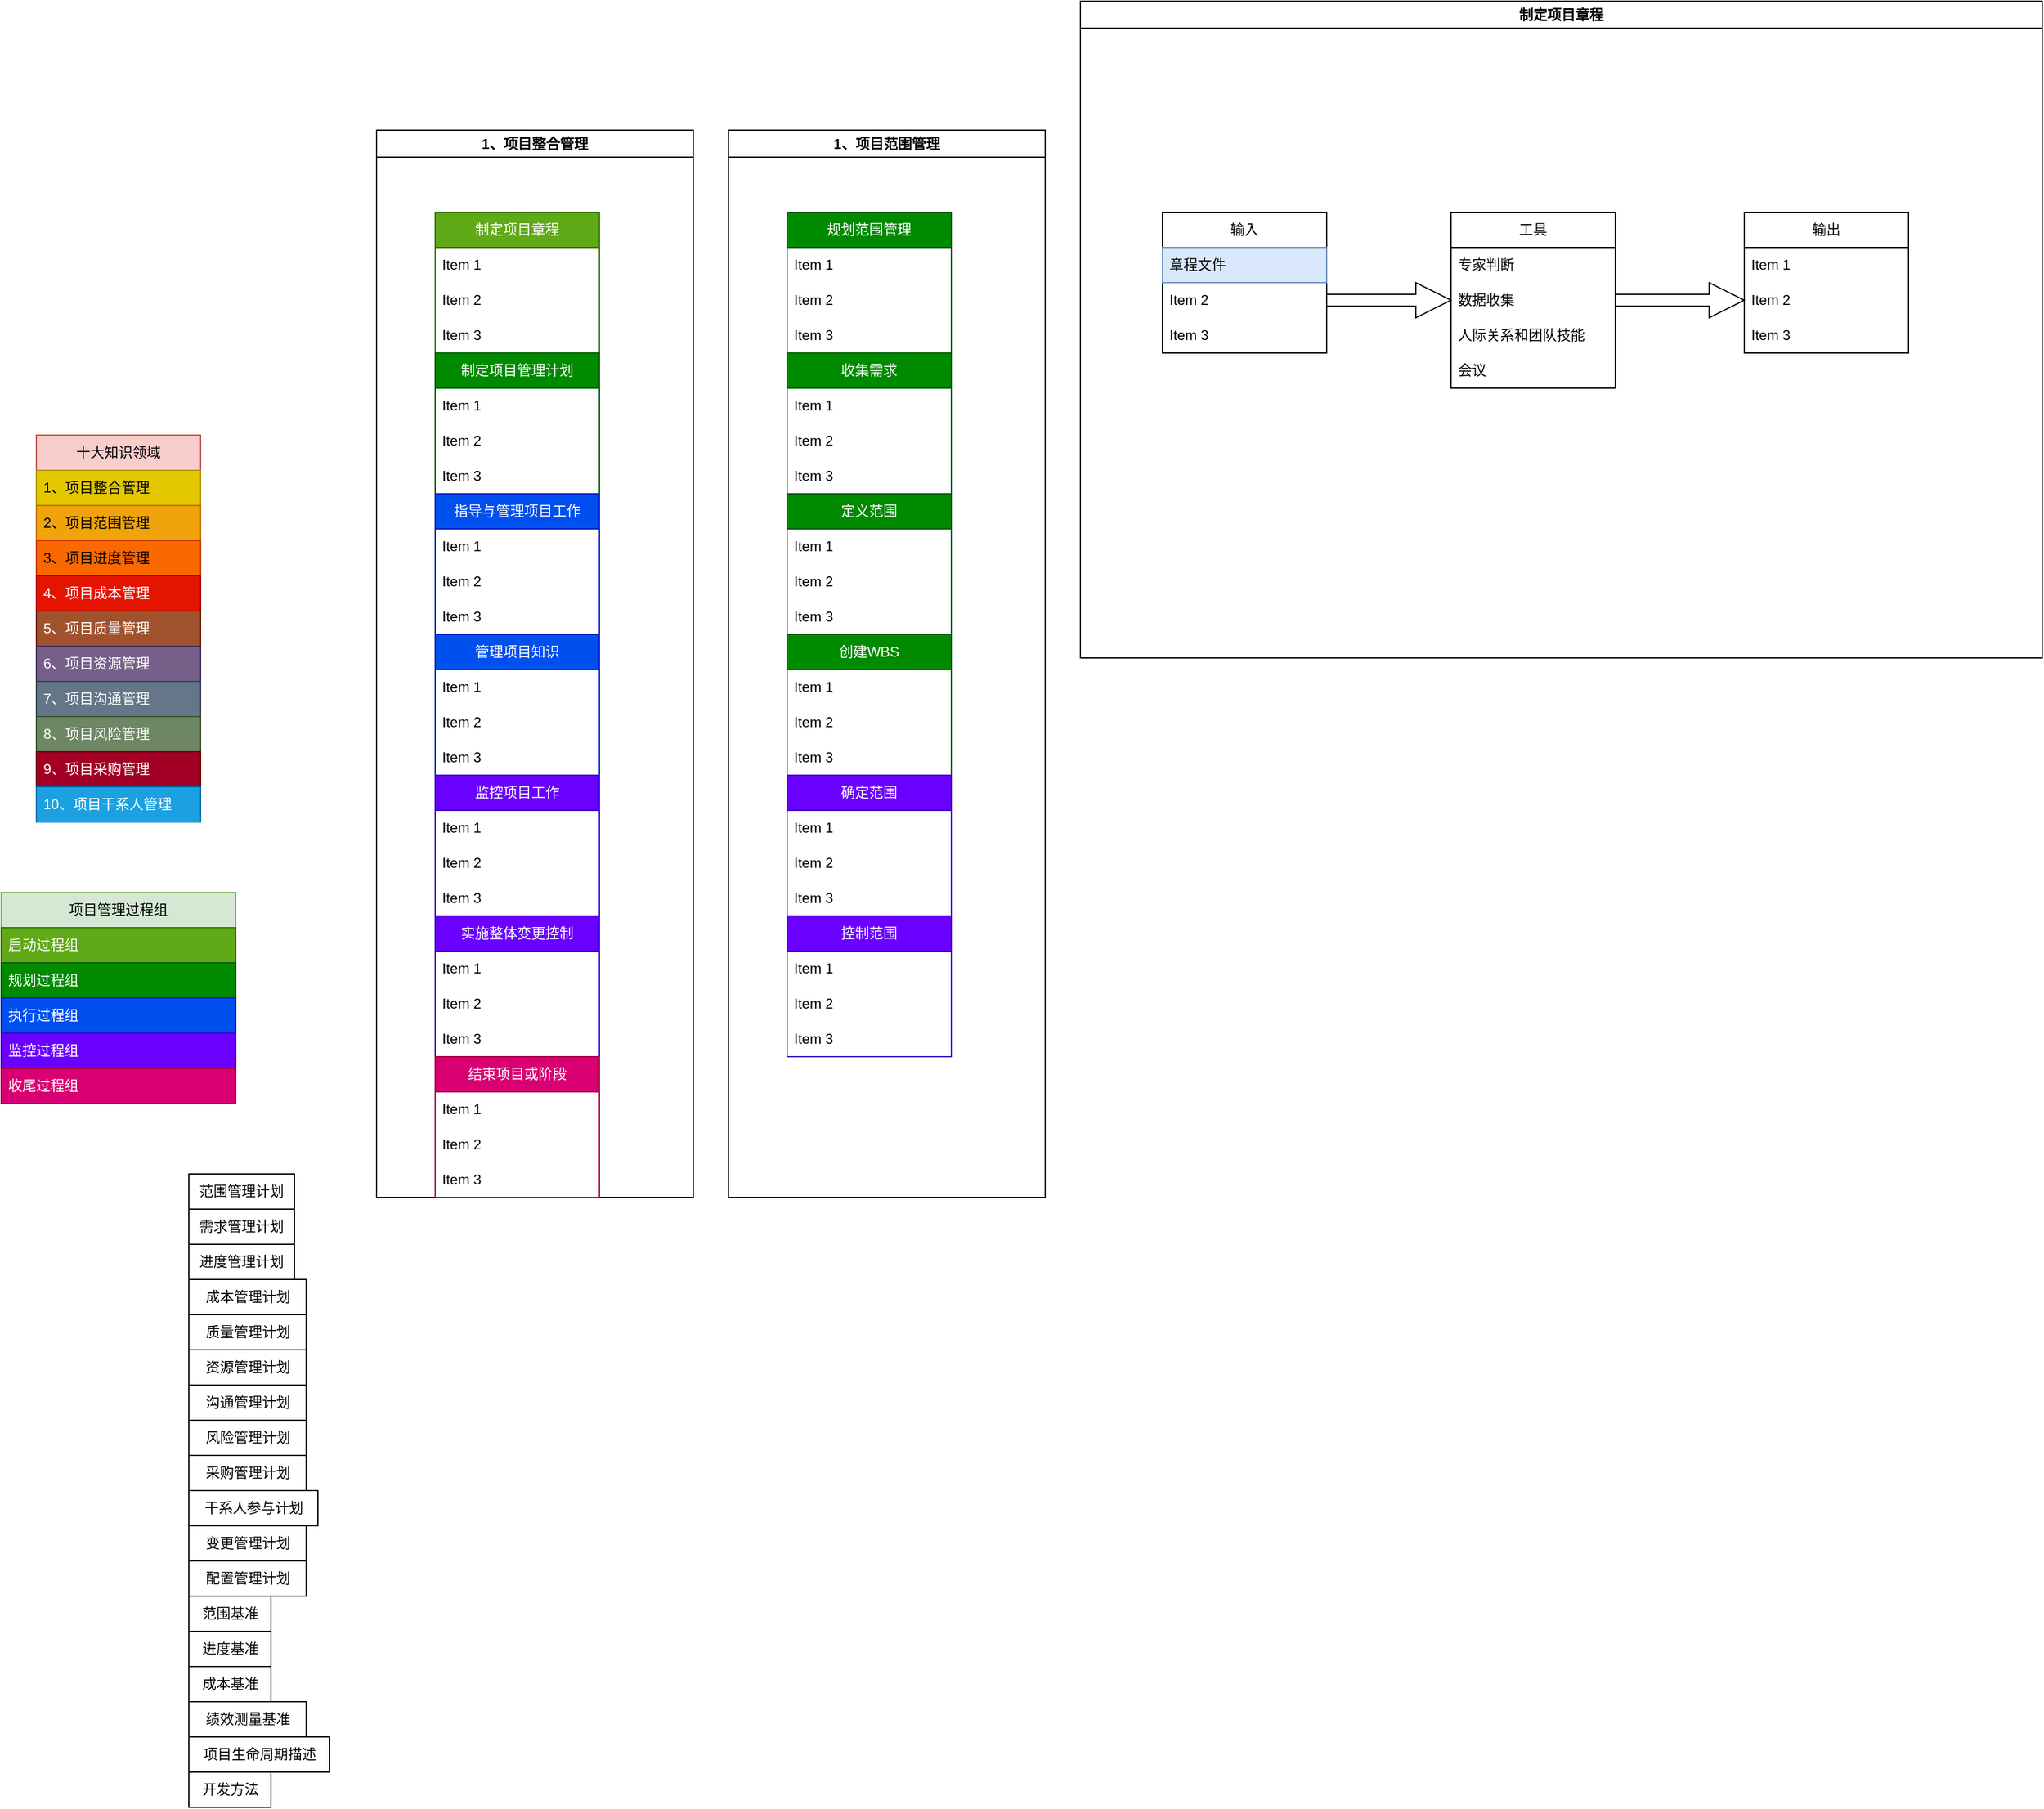 <mxfile version="21.6.6" type="github">
  <diagram name="第 1 页" id="t9mlwEgcXnynXTgt-zQa">
    <mxGraphModel dx="2261" dy="1925" grid="1" gridSize="10" guides="1" tooltips="1" connect="1" arrows="1" fold="1" page="1" pageScale="1" pageWidth="827" pageHeight="1169" math="0" shadow="0">
      <root>
        <mxCell id="0" />
        <mxCell id="1" parent="0" />
        <mxCell id="gJwUaaOIH9GKqoacNyTL-9" value="项目管理过程组" style="swimlane;fontStyle=0;childLayout=stackLayout;horizontal=1;startSize=30;horizontalStack=0;resizeParent=1;resizeParentMax=0;resizeLast=0;collapsible=1;marginBottom=0;whiteSpace=wrap;html=1;fillColor=#d5e8d4;strokeColor=#82b366;" parent="1" vertex="1">
          <mxGeometry x="-490" y="370" width="200" height="180" as="geometry" />
        </mxCell>
        <mxCell id="gJwUaaOIH9GKqoacNyTL-10" value="启动过程组" style="text;strokeColor=#2D7600;fillColor=#60a917;align=left;verticalAlign=middle;spacingLeft=4;spacingRight=4;overflow=hidden;points=[[0,0.5],[1,0.5]];portConstraint=eastwest;rotatable=0;whiteSpace=wrap;html=1;fontColor=#ffffff;" parent="gJwUaaOIH9GKqoacNyTL-9" vertex="1">
          <mxGeometry y="30" width="200" height="30" as="geometry" />
        </mxCell>
        <mxCell id="gJwUaaOIH9GKqoacNyTL-13" value="规划过程组" style="text;strokeColor=#005700;fillColor=#008a00;align=left;verticalAlign=middle;spacingLeft=4;spacingRight=4;overflow=hidden;points=[[0,0.5],[1,0.5]];portConstraint=eastwest;rotatable=0;whiteSpace=wrap;html=1;fontColor=#ffffff;" parent="gJwUaaOIH9GKqoacNyTL-9" vertex="1">
          <mxGeometry y="60" width="200" height="30" as="geometry" />
        </mxCell>
        <mxCell id="gJwUaaOIH9GKqoacNyTL-14" value="执行过程组" style="text;strokeColor=#001DBC;fillColor=#0050ef;align=left;verticalAlign=middle;spacingLeft=4;spacingRight=4;overflow=hidden;points=[[0,0.5],[1,0.5]];portConstraint=eastwest;rotatable=0;whiteSpace=wrap;html=1;fontColor=#ffffff;" parent="gJwUaaOIH9GKqoacNyTL-9" vertex="1">
          <mxGeometry y="90" width="200" height="30" as="geometry" />
        </mxCell>
        <mxCell id="gJwUaaOIH9GKqoacNyTL-17" value="监控过程组" style="text;strokeColor=#3700CC;fillColor=#6a00ff;align=left;verticalAlign=middle;spacingLeft=4;spacingRight=4;overflow=hidden;points=[[0,0.5],[1,0.5]];portConstraint=eastwest;rotatable=0;whiteSpace=wrap;html=1;fontColor=#ffffff;" parent="gJwUaaOIH9GKqoacNyTL-9" vertex="1">
          <mxGeometry y="120" width="200" height="30" as="geometry" />
        </mxCell>
        <mxCell id="gJwUaaOIH9GKqoacNyTL-11" value="收尾过程组" style="text;strokeColor=#A50040;fillColor=#d80073;align=left;verticalAlign=middle;spacingLeft=4;spacingRight=4;overflow=hidden;points=[[0,0.5],[1,0.5]];portConstraint=eastwest;rotatable=0;whiteSpace=wrap;html=1;fontColor=#ffffff;" parent="gJwUaaOIH9GKqoacNyTL-9" vertex="1">
          <mxGeometry y="150" width="200" height="30" as="geometry" />
        </mxCell>
        <mxCell id="gJwUaaOIH9GKqoacNyTL-55" value="十大知识领域" style="swimlane;fontStyle=0;childLayout=stackLayout;horizontal=1;startSize=30;horizontalStack=0;resizeParent=1;resizeParentMax=0;resizeLast=0;collapsible=1;marginBottom=0;whiteSpace=wrap;html=1;fillColor=#f8cecc;strokeColor=#b85450;" parent="1" vertex="1">
          <mxGeometry x="-460" y="-20" width="140" height="330" as="geometry" />
        </mxCell>
        <mxCell id="gJwUaaOIH9GKqoacNyTL-56" value="&lt;span style=&quot;background-color: initial;&quot;&gt;1、项目整合管理&lt;/span&gt;" style="text;strokeColor=#B09500;fillColor=#e3c800;align=left;verticalAlign=middle;spacingLeft=4;spacingRight=4;overflow=hidden;points=[[0,0.5],[1,0.5]];portConstraint=eastwest;rotatable=0;whiteSpace=wrap;html=1;fontColor=#000000;" parent="gJwUaaOIH9GKqoacNyTL-55" vertex="1">
          <mxGeometry y="30" width="140" height="30" as="geometry" />
        </mxCell>
        <mxCell id="gJwUaaOIH9GKqoacNyTL-59" value="&lt;span style=&quot;background-color: initial;&quot;&gt;2、项目范围管理&lt;/span&gt;" style="text;strokeColor=#BD7000;fillColor=#f0a30a;align=left;verticalAlign=middle;spacingLeft=4;spacingRight=4;overflow=hidden;points=[[0,0.5],[1,0.5]];portConstraint=eastwest;rotatable=0;whiteSpace=wrap;html=1;fontColor=#000000;" parent="gJwUaaOIH9GKqoacNyTL-55" vertex="1">
          <mxGeometry y="60" width="140" height="30" as="geometry" />
        </mxCell>
        <mxCell id="gJwUaaOIH9GKqoacNyTL-60" value="3、项目进度管理" style="text;strokeColor=#C73500;fillColor=#fa6800;align=left;verticalAlign=middle;spacingLeft=4;spacingRight=4;overflow=hidden;points=[[0,0.5],[1,0.5]];portConstraint=eastwest;rotatable=0;whiteSpace=wrap;html=1;fontColor=#000000;" parent="gJwUaaOIH9GKqoacNyTL-55" vertex="1">
          <mxGeometry y="90" width="140" height="30" as="geometry" />
        </mxCell>
        <mxCell id="gJwUaaOIH9GKqoacNyTL-57" value="4、项目成本管理" style="text;strokeColor=#B20000;fillColor=#e51400;align=left;verticalAlign=middle;spacingLeft=4;spacingRight=4;overflow=hidden;points=[[0,0.5],[1,0.5]];portConstraint=eastwest;rotatable=0;whiteSpace=wrap;html=1;fontColor=#ffffff;" parent="gJwUaaOIH9GKqoacNyTL-55" vertex="1">
          <mxGeometry y="120" width="140" height="30" as="geometry" />
        </mxCell>
        <mxCell id="gJwUaaOIH9GKqoacNyTL-58" value="5、项目质量管理" style="text;strokeColor=#6D1F00;fillColor=#a0522d;align=left;verticalAlign=middle;spacingLeft=4;spacingRight=4;overflow=hidden;points=[[0,0.5],[1,0.5]];portConstraint=eastwest;rotatable=0;whiteSpace=wrap;html=1;fontColor=#ffffff;" parent="gJwUaaOIH9GKqoacNyTL-55" vertex="1">
          <mxGeometry y="150" width="140" height="30" as="geometry" />
        </mxCell>
        <mxCell id="gJwUaaOIH9GKqoacNyTL-61" value="6、项目资源管理" style="text;strokeColor=#432D57;fillColor=#76608a;align=left;verticalAlign=middle;spacingLeft=4;spacingRight=4;overflow=hidden;points=[[0,0.5],[1,0.5]];portConstraint=eastwest;rotatable=0;whiteSpace=wrap;html=1;fontColor=#ffffff;" parent="gJwUaaOIH9GKqoacNyTL-55" vertex="1">
          <mxGeometry y="180" width="140" height="30" as="geometry" />
        </mxCell>
        <mxCell id="gJwUaaOIH9GKqoacNyTL-62" value="7、项目沟通管理" style="text;strokeColor=#314354;fillColor=#647687;align=left;verticalAlign=middle;spacingLeft=4;spacingRight=4;overflow=hidden;points=[[0,0.5],[1,0.5]];portConstraint=eastwest;rotatable=0;whiteSpace=wrap;html=1;fontColor=#ffffff;" parent="gJwUaaOIH9GKqoacNyTL-55" vertex="1">
          <mxGeometry y="210" width="140" height="30" as="geometry" />
        </mxCell>
        <mxCell id="gJwUaaOIH9GKqoacNyTL-63" value="8、项目风险管理" style="text;strokeColor=#3A5431;fillColor=#6d8764;align=left;verticalAlign=middle;spacingLeft=4;spacingRight=4;overflow=hidden;points=[[0,0.5],[1,0.5]];portConstraint=eastwest;rotatable=0;whiteSpace=wrap;html=1;fontColor=#ffffff;" parent="gJwUaaOIH9GKqoacNyTL-55" vertex="1">
          <mxGeometry y="240" width="140" height="30" as="geometry" />
        </mxCell>
        <mxCell id="gJwUaaOIH9GKqoacNyTL-64" value="9、项目采购管理" style="text;strokeColor=#6F0000;fillColor=#a20025;align=left;verticalAlign=middle;spacingLeft=4;spacingRight=4;overflow=hidden;points=[[0,0.5],[1,0.5]];portConstraint=eastwest;rotatable=0;whiteSpace=wrap;html=1;fontColor=#ffffff;" parent="gJwUaaOIH9GKqoacNyTL-55" vertex="1">
          <mxGeometry y="270" width="140" height="30" as="geometry" />
        </mxCell>
        <mxCell id="gJwUaaOIH9GKqoacNyTL-65" value="10、项目干系人管理" style="text;strokeColor=#006EAF;fillColor=#1ba1e2;align=left;verticalAlign=middle;spacingLeft=4;spacingRight=4;overflow=hidden;points=[[0,0.5],[1,0.5]];portConstraint=eastwest;rotatable=0;whiteSpace=wrap;html=1;fontColor=#ffffff;" parent="gJwUaaOIH9GKqoacNyTL-55" vertex="1">
          <mxGeometry y="300" width="140" height="30" as="geometry" />
        </mxCell>
        <mxCell id="gJwUaaOIH9GKqoacNyTL-102" value="范围管理计划" style="text;html=1;strokeColor=default;fillColor=none;align=center;verticalAlign=middle;whiteSpace=wrap;rounded=0;" parent="1" vertex="1">
          <mxGeometry x="-330" y="610" width="90" height="30" as="geometry" />
        </mxCell>
        <mxCell id="gJwUaaOIH9GKqoacNyTL-103" value="需求管理计划" style="text;html=1;strokeColor=default;fillColor=none;align=center;verticalAlign=middle;whiteSpace=wrap;rounded=0;" parent="1" vertex="1">
          <mxGeometry x="-330" y="640" width="90" height="30" as="geometry" />
        </mxCell>
        <mxCell id="gJwUaaOIH9GKqoacNyTL-104" value="进度管理计划" style="text;html=1;strokeColor=default;fillColor=none;align=center;verticalAlign=middle;whiteSpace=wrap;rounded=0;" parent="1" vertex="1">
          <mxGeometry x="-330" y="670" width="90" height="30" as="geometry" />
        </mxCell>
        <mxCell id="gJwUaaOIH9GKqoacNyTL-109" value="成本管理计划" style="text;html=1;align=center;verticalAlign=middle;resizable=0;points=[];autosize=1;strokeColor=default;fillColor=none;" parent="1" vertex="1">
          <mxGeometry x="-330" y="700" width="100" height="30" as="geometry" />
        </mxCell>
        <mxCell id="gJwUaaOIH9GKqoacNyTL-110" value="质量管理计划" style="text;html=1;align=center;verticalAlign=middle;resizable=0;points=[];autosize=1;strokeColor=default;fillColor=none;" parent="1" vertex="1">
          <mxGeometry x="-330" y="730" width="100" height="30" as="geometry" />
        </mxCell>
        <mxCell id="gJwUaaOIH9GKqoacNyTL-111" value="资源管理计划" style="text;html=1;align=center;verticalAlign=middle;resizable=0;points=[];autosize=1;strokeColor=default;fillColor=none;" parent="1" vertex="1">
          <mxGeometry x="-330" y="760" width="100" height="30" as="geometry" />
        </mxCell>
        <mxCell id="gJwUaaOIH9GKqoacNyTL-112" value="沟通管理计划" style="text;html=1;align=center;verticalAlign=middle;resizable=0;points=[];autosize=1;strokeColor=default;fillColor=none;" parent="1" vertex="1">
          <mxGeometry x="-330" y="790" width="100" height="30" as="geometry" />
        </mxCell>
        <mxCell id="gJwUaaOIH9GKqoacNyTL-113" value="风险管理计划" style="text;html=1;align=center;verticalAlign=middle;resizable=0;points=[];autosize=1;strokeColor=default;fillColor=none;" parent="1" vertex="1">
          <mxGeometry x="-330" y="820" width="100" height="30" as="geometry" />
        </mxCell>
        <mxCell id="gJwUaaOIH9GKqoacNyTL-114" value="采购管理计划" style="text;html=1;align=center;verticalAlign=middle;resizable=0;points=[];autosize=1;strokeColor=default;fillColor=none;" parent="1" vertex="1">
          <mxGeometry x="-330" y="850" width="100" height="30" as="geometry" />
        </mxCell>
        <mxCell id="gJwUaaOIH9GKqoacNyTL-115" value="干系人参与计划" style="text;html=1;align=center;verticalAlign=middle;resizable=0;points=[];autosize=1;strokeColor=default;fillColor=none;" parent="1" vertex="1">
          <mxGeometry x="-330" y="880" width="110" height="30" as="geometry" />
        </mxCell>
        <mxCell id="gJwUaaOIH9GKqoacNyTL-116" value="变更管理计划" style="text;html=1;align=center;verticalAlign=middle;resizable=0;points=[];autosize=1;strokeColor=default;fillColor=none;" parent="1" vertex="1">
          <mxGeometry x="-330" y="910" width="100" height="30" as="geometry" />
        </mxCell>
        <mxCell id="gJwUaaOIH9GKqoacNyTL-117" value="配置管理计划" style="text;html=1;align=center;verticalAlign=middle;resizable=0;points=[];autosize=1;strokeColor=default;fillColor=none;" parent="1" vertex="1">
          <mxGeometry x="-330" y="940" width="100" height="30" as="geometry" />
        </mxCell>
        <mxCell id="gJwUaaOIH9GKqoacNyTL-118" value="范围基准" style="text;html=1;align=center;verticalAlign=middle;resizable=0;points=[];autosize=1;strokeColor=default;fillColor=none;" parent="1" vertex="1">
          <mxGeometry x="-330" y="970" width="70" height="30" as="geometry" />
        </mxCell>
        <mxCell id="gJwUaaOIH9GKqoacNyTL-119" value="进度基准" style="text;html=1;align=center;verticalAlign=middle;resizable=0;points=[];autosize=1;strokeColor=default;fillColor=none;" parent="1" vertex="1">
          <mxGeometry x="-330" y="1000" width="70" height="30" as="geometry" />
        </mxCell>
        <mxCell id="gJwUaaOIH9GKqoacNyTL-120" value="成本基准" style="text;html=1;align=center;verticalAlign=middle;resizable=0;points=[];autosize=1;strokeColor=default;fillColor=none;" parent="1" vertex="1">
          <mxGeometry x="-330" y="1030" width="70" height="30" as="geometry" />
        </mxCell>
        <mxCell id="gJwUaaOIH9GKqoacNyTL-121" value="绩效测量基准" style="text;html=1;align=center;verticalAlign=middle;resizable=0;points=[];autosize=1;strokeColor=default;fillColor=none;" parent="1" vertex="1">
          <mxGeometry x="-330" y="1060" width="100" height="30" as="geometry" />
        </mxCell>
        <mxCell id="gJwUaaOIH9GKqoacNyTL-122" value="项目生命周期描述" style="text;html=1;align=center;verticalAlign=middle;resizable=0;points=[];autosize=1;strokeColor=default;fillColor=none;" parent="1" vertex="1">
          <mxGeometry x="-330" y="1090" width="120" height="30" as="geometry" />
        </mxCell>
        <mxCell id="gJwUaaOIH9GKqoacNyTL-123" value="开发方法" style="text;html=1;align=center;verticalAlign=middle;resizable=0;points=[];autosize=1;strokeColor=default;fillColor=none;" parent="1" vertex="1">
          <mxGeometry x="-330" y="1120" width="70" height="30" as="geometry" />
        </mxCell>
        <mxCell id="gJwUaaOIH9GKqoacNyTL-138" value="1、项目整合管理" style="swimlane;whiteSpace=wrap;html=1;" parent="1" vertex="1">
          <mxGeometry x="-170" y="-280" width="270" height="910" as="geometry">
            <mxRectangle x="-170" y="-280" width="130" height="30" as="alternateBounds" />
          </mxGeometry>
        </mxCell>
        <mxCell id="gJwUaaOIH9GKqoacNyTL-70" value="制定项目章程" style="swimlane;fontStyle=0;childLayout=stackLayout;horizontal=1;startSize=30;horizontalStack=0;resizeParent=1;resizeParentMax=0;resizeLast=0;collapsible=1;marginBottom=0;whiteSpace=wrap;html=1;fillColor=#60a917;strokeColor=#2D7600;fontColor=#ffffff;swimlaneFillColor=none;" parent="gJwUaaOIH9GKqoacNyTL-138" vertex="1">
          <mxGeometry x="50" y="70" width="140" height="120" as="geometry">
            <mxRectangle x="-60" y="-40" width="110" height="30" as="alternateBounds" />
          </mxGeometry>
        </mxCell>
        <mxCell id="gJwUaaOIH9GKqoacNyTL-71" value="Item 1" style="text;strokeColor=none;fillColor=none;align=left;verticalAlign=middle;spacingLeft=4;spacingRight=4;overflow=hidden;points=[[0,0.5],[1,0.5]];portConstraint=eastwest;rotatable=0;whiteSpace=wrap;html=1;" parent="gJwUaaOIH9GKqoacNyTL-70" vertex="1">
          <mxGeometry y="30" width="140" height="30" as="geometry" />
        </mxCell>
        <mxCell id="gJwUaaOIH9GKqoacNyTL-72" value="Item 2" style="text;strokeColor=none;fillColor=none;align=left;verticalAlign=middle;spacingLeft=4;spacingRight=4;overflow=hidden;points=[[0,0.5],[1,0.5]];portConstraint=eastwest;rotatable=0;whiteSpace=wrap;html=1;" parent="gJwUaaOIH9GKqoacNyTL-70" vertex="1">
          <mxGeometry y="60" width="140" height="30" as="geometry" />
        </mxCell>
        <mxCell id="gJwUaaOIH9GKqoacNyTL-73" value="Item 3" style="text;strokeColor=none;fillColor=none;align=left;verticalAlign=middle;spacingLeft=4;spacingRight=4;overflow=hidden;points=[[0,0.5],[1,0.5]];portConstraint=eastwest;rotatable=0;whiteSpace=wrap;html=1;" parent="gJwUaaOIH9GKqoacNyTL-70" vertex="1">
          <mxGeometry y="90" width="140" height="30" as="geometry" />
        </mxCell>
        <mxCell id="gJwUaaOIH9GKqoacNyTL-74" value="制定项目管理计划" style="swimlane;fontStyle=0;childLayout=stackLayout;horizontal=1;startSize=30;horizontalStack=0;resizeParent=1;resizeParentMax=0;resizeLast=0;collapsible=1;marginBottom=0;whiteSpace=wrap;html=1;fillColor=#008a00;strokeColor=#005700;fontColor=#ffffff;swimlaneFillColor=none;" parent="gJwUaaOIH9GKqoacNyTL-138" vertex="1">
          <mxGeometry x="50" y="190" width="140" height="120" as="geometry">
            <mxRectangle x="-60" y="80" width="140" height="30" as="alternateBounds" />
          </mxGeometry>
        </mxCell>
        <mxCell id="gJwUaaOIH9GKqoacNyTL-75" value="Item 1" style="text;strokeColor=none;fillColor=none;align=left;verticalAlign=middle;spacingLeft=4;spacingRight=4;overflow=hidden;points=[[0,0.5],[1,0.5]];portConstraint=eastwest;rotatable=0;whiteSpace=wrap;html=1;" parent="gJwUaaOIH9GKqoacNyTL-74" vertex="1">
          <mxGeometry y="30" width="140" height="30" as="geometry" />
        </mxCell>
        <mxCell id="gJwUaaOIH9GKqoacNyTL-76" value="Item 2" style="text;strokeColor=none;fillColor=none;align=left;verticalAlign=middle;spacingLeft=4;spacingRight=4;overflow=hidden;points=[[0,0.5],[1,0.5]];portConstraint=eastwest;rotatable=0;whiteSpace=wrap;html=1;" parent="gJwUaaOIH9GKqoacNyTL-74" vertex="1">
          <mxGeometry y="60" width="140" height="30" as="geometry" />
        </mxCell>
        <mxCell id="gJwUaaOIH9GKqoacNyTL-77" value="Item 3" style="text;strokeColor=none;fillColor=none;align=left;verticalAlign=middle;spacingLeft=4;spacingRight=4;overflow=hidden;points=[[0,0.5],[1,0.5]];portConstraint=eastwest;rotatable=0;whiteSpace=wrap;html=1;" parent="gJwUaaOIH9GKqoacNyTL-74" vertex="1">
          <mxGeometry y="90" width="140" height="30" as="geometry" />
        </mxCell>
        <mxCell id="gJwUaaOIH9GKqoacNyTL-78" value="指导与管理项目工作" style="swimlane;fontStyle=0;childLayout=stackLayout;horizontal=1;startSize=30;horizontalStack=0;resizeParent=1;resizeParentMax=0;resizeLast=0;collapsible=1;marginBottom=0;whiteSpace=wrap;html=1;fillColor=#0050ef;strokeColor=#001DBC;fontColor=#ffffff;swimlaneFillColor=none;" parent="gJwUaaOIH9GKqoacNyTL-138" vertex="1">
          <mxGeometry x="50" y="310" width="140" height="120" as="geometry">
            <mxRectangle x="-60" y="20" width="150" height="30" as="alternateBounds" />
          </mxGeometry>
        </mxCell>
        <mxCell id="gJwUaaOIH9GKqoacNyTL-79" value="Item 1" style="text;strokeColor=none;fillColor=none;align=left;verticalAlign=middle;spacingLeft=4;spacingRight=4;overflow=hidden;points=[[0,0.5],[1,0.5]];portConstraint=eastwest;rotatable=0;whiteSpace=wrap;html=1;" parent="gJwUaaOIH9GKqoacNyTL-78" vertex="1">
          <mxGeometry y="30" width="140" height="30" as="geometry" />
        </mxCell>
        <mxCell id="gJwUaaOIH9GKqoacNyTL-80" value="Item 2" style="text;strokeColor=none;fillColor=none;align=left;verticalAlign=middle;spacingLeft=4;spacingRight=4;overflow=hidden;points=[[0,0.5],[1,0.5]];portConstraint=eastwest;rotatable=0;whiteSpace=wrap;html=1;" parent="gJwUaaOIH9GKqoacNyTL-78" vertex="1">
          <mxGeometry y="60" width="140" height="30" as="geometry" />
        </mxCell>
        <mxCell id="gJwUaaOIH9GKqoacNyTL-81" value="Item 3" style="text;strokeColor=none;fillColor=none;align=left;verticalAlign=middle;spacingLeft=4;spacingRight=4;overflow=hidden;points=[[0,0.5],[1,0.5]];portConstraint=eastwest;rotatable=0;whiteSpace=wrap;html=1;" parent="gJwUaaOIH9GKqoacNyTL-78" vertex="1">
          <mxGeometry y="90" width="140" height="30" as="geometry" />
        </mxCell>
        <mxCell id="gJwUaaOIH9GKqoacNyTL-86" value="管理项目知识" style="swimlane;fontStyle=0;childLayout=stackLayout;horizontal=1;startSize=30;horizontalStack=0;resizeParent=1;resizeParentMax=0;resizeLast=0;collapsible=1;marginBottom=0;whiteSpace=wrap;html=1;fillColor=#0050ef;strokeColor=#001DBC;fontColor=#ffffff;" parent="gJwUaaOIH9GKqoacNyTL-138" vertex="1">
          <mxGeometry x="50" y="430" width="140" height="120" as="geometry">
            <mxRectangle x="-60" y="320" width="110" height="30" as="alternateBounds" />
          </mxGeometry>
        </mxCell>
        <mxCell id="gJwUaaOIH9GKqoacNyTL-87" value="Item 1" style="text;strokeColor=none;fillColor=none;align=left;verticalAlign=middle;spacingLeft=4;spacingRight=4;overflow=hidden;points=[[0,0.5],[1,0.5]];portConstraint=eastwest;rotatable=0;whiteSpace=wrap;html=1;" parent="gJwUaaOIH9GKqoacNyTL-86" vertex="1">
          <mxGeometry y="30" width="140" height="30" as="geometry" />
        </mxCell>
        <mxCell id="gJwUaaOIH9GKqoacNyTL-88" value="Item 2" style="text;strokeColor=none;fillColor=none;align=left;verticalAlign=middle;spacingLeft=4;spacingRight=4;overflow=hidden;points=[[0,0.5],[1,0.5]];portConstraint=eastwest;rotatable=0;whiteSpace=wrap;html=1;" parent="gJwUaaOIH9GKqoacNyTL-86" vertex="1">
          <mxGeometry y="60" width="140" height="30" as="geometry" />
        </mxCell>
        <mxCell id="gJwUaaOIH9GKqoacNyTL-89" value="Item 3" style="text;strokeColor=none;fillColor=none;align=left;verticalAlign=middle;spacingLeft=4;spacingRight=4;overflow=hidden;points=[[0,0.5],[1,0.5]];portConstraint=eastwest;rotatable=0;whiteSpace=wrap;html=1;" parent="gJwUaaOIH9GKqoacNyTL-86" vertex="1">
          <mxGeometry y="90" width="140" height="30" as="geometry" />
        </mxCell>
        <mxCell id="gJwUaaOIH9GKqoacNyTL-90" value="监控项目工作" style="swimlane;fontStyle=0;childLayout=stackLayout;horizontal=1;startSize=30;horizontalStack=0;resizeParent=1;resizeParentMax=0;resizeLast=0;collapsible=1;marginBottom=0;whiteSpace=wrap;html=1;fillColor=#6a00ff;strokeColor=#3700CC;fontColor=#ffffff;" parent="gJwUaaOIH9GKqoacNyTL-138" vertex="1">
          <mxGeometry x="50" y="550" width="140" height="120" as="geometry">
            <mxRectangle x="-60" y="440" width="110" height="30" as="alternateBounds" />
          </mxGeometry>
        </mxCell>
        <mxCell id="gJwUaaOIH9GKqoacNyTL-91" value="Item 1" style="text;strokeColor=none;fillColor=none;align=left;verticalAlign=middle;spacingLeft=4;spacingRight=4;overflow=hidden;points=[[0,0.5],[1,0.5]];portConstraint=eastwest;rotatable=0;whiteSpace=wrap;html=1;" parent="gJwUaaOIH9GKqoacNyTL-90" vertex="1">
          <mxGeometry y="30" width="140" height="30" as="geometry" />
        </mxCell>
        <mxCell id="gJwUaaOIH9GKqoacNyTL-92" value="Item 2" style="text;strokeColor=none;fillColor=none;align=left;verticalAlign=middle;spacingLeft=4;spacingRight=4;overflow=hidden;points=[[0,0.5],[1,0.5]];portConstraint=eastwest;rotatable=0;whiteSpace=wrap;html=1;" parent="gJwUaaOIH9GKqoacNyTL-90" vertex="1">
          <mxGeometry y="60" width="140" height="30" as="geometry" />
        </mxCell>
        <mxCell id="gJwUaaOIH9GKqoacNyTL-93" value="Item 3" style="text;strokeColor=none;fillColor=none;align=left;verticalAlign=middle;spacingLeft=4;spacingRight=4;overflow=hidden;points=[[0,0.5],[1,0.5]];portConstraint=eastwest;rotatable=0;whiteSpace=wrap;html=1;" parent="gJwUaaOIH9GKqoacNyTL-90" vertex="1">
          <mxGeometry y="90" width="140" height="30" as="geometry" />
        </mxCell>
        <mxCell id="gJwUaaOIH9GKqoacNyTL-94" value="实施整体变更控制" style="swimlane;fontStyle=0;childLayout=stackLayout;horizontal=1;startSize=30;horizontalStack=0;resizeParent=1;resizeParentMax=0;resizeLast=0;collapsible=1;marginBottom=0;whiteSpace=wrap;html=1;fillColor=#6a00ff;strokeColor=#3700CC;fontColor=#ffffff;" parent="gJwUaaOIH9GKqoacNyTL-138" vertex="1">
          <mxGeometry x="50" y="670" width="140" height="120" as="geometry">
            <mxRectangle x="-60" y="560" width="140" height="30" as="alternateBounds" />
          </mxGeometry>
        </mxCell>
        <mxCell id="gJwUaaOIH9GKqoacNyTL-95" value="Item 1" style="text;strokeColor=none;fillColor=none;align=left;verticalAlign=middle;spacingLeft=4;spacingRight=4;overflow=hidden;points=[[0,0.5],[1,0.5]];portConstraint=eastwest;rotatable=0;whiteSpace=wrap;html=1;" parent="gJwUaaOIH9GKqoacNyTL-94" vertex="1">
          <mxGeometry y="30" width="140" height="30" as="geometry" />
        </mxCell>
        <mxCell id="gJwUaaOIH9GKqoacNyTL-96" value="Item 2" style="text;strokeColor=none;fillColor=none;align=left;verticalAlign=middle;spacingLeft=4;spacingRight=4;overflow=hidden;points=[[0,0.5],[1,0.5]];portConstraint=eastwest;rotatable=0;whiteSpace=wrap;html=1;" parent="gJwUaaOIH9GKqoacNyTL-94" vertex="1">
          <mxGeometry y="60" width="140" height="30" as="geometry" />
        </mxCell>
        <mxCell id="gJwUaaOIH9GKqoacNyTL-97" value="Item 3" style="text;strokeColor=none;fillColor=none;align=left;verticalAlign=middle;spacingLeft=4;spacingRight=4;overflow=hidden;points=[[0,0.5],[1,0.5]];portConstraint=eastwest;rotatable=0;whiteSpace=wrap;html=1;" parent="gJwUaaOIH9GKqoacNyTL-94" vertex="1">
          <mxGeometry y="90" width="140" height="30" as="geometry" />
        </mxCell>
        <mxCell id="gJwUaaOIH9GKqoacNyTL-98" value="结束项目或阶段" style="swimlane;fontStyle=0;childLayout=stackLayout;horizontal=1;startSize=30;horizontalStack=0;resizeParent=1;resizeParentMax=0;resizeLast=0;collapsible=1;marginBottom=0;whiteSpace=wrap;html=1;fillColor=#d80073;strokeColor=#A50040;fontColor=#ffffff;" parent="gJwUaaOIH9GKqoacNyTL-138" vertex="1">
          <mxGeometry x="50" y="790" width="140" height="120" as="geometry">
            <mxRectangle x="-60" y="680" width="120" height="30" as="alternateBounds" />
          </mxGeometry>
        </mxCell>
        <mxCell id="gJwUaaOIH9GKqoacNyTL-99" value="Item 1" style="text;strokeColor=none;fillColor=none;align=left;verticalAlign=middle;spacingLeft=4;spacingRight=4;overflow=hidden;points=[[0,0.5],[1,0.5]];portConstraint=eastwest;rotatable=0;whiteSpace=wrap;html=1;" parent="gJwUaaOIH9GKqoacNyTL-98" vertex="1">
          <mxGeometry y="30" width="140" height="30" as="geometry" />
        </mxCell>
        <mxCell id="gJwUaaOIH9GKqoacNyTL-100" value="Item 2" style="text;strokeColor=none;fillColor=none;align=left;verticalAlign=middle;spacingLeft=4;spacingRight=4;overflow=hidden;points=[[0,0.5],[1,0.5]];portConstraint=eastwest;rotatable=0;whiteSpace=wrap;html=1;" parent="gJwUaaOIH9GKqoacNyTL-98" vertex="1">
          <mxGeometry y="60" width="140" height="30" as="geometry" />
        </mxCell>
        <mxCell id="gJwUaaOIH9GKqoacNyTL-101" value="Item 3" style="text;strokeColor=none;fillColor=none;align=left;verticalAlign=middle;spacingLeft=4;spacingRight=4;overflow=hidden;points=[[0,0.5],[1,0.5]];portConstraint=eastwest;rotatable=0;whiteSpace=wrap;html=1;" parent="gJwUaaOIH9GKqoacNyTL-98" vertex="1">
          <mxGeometry y="90" width="140" height="30" as="geometry" />
        </mxCell>
        <mxCell id="gJwUaaOIH9GKqoacNyTL-139" value="1、项目范围管理" style="swimlane;whiteSpace=wrap;html=1;" parent="1" vertex="1">
          <mxGeometry x="130" y="-280" width="270" height="910" as="geometry">
            <mxRectangle x="-170" y="-280" width="130" height="30" as="alternateBounds" />
          </mxGeometry>
        </mxCell>
        <mxCell id="gJwUaaOIH9GKqoacNyTL-140" value="规划范围管理" style="swimlane;fontStyle=0;childLayout=stackLayout;horizontal=1;startSize=30;horizontalStack=0;resizeParent=1;resizeParentMax=0;resizeLast=0;collapsible=1;marginBottom=0;whiteSpace=wrap;html=1;fillColor=#008a00;strokeColor=#005700;fontColor=#ffffff;swimlaneFillColor=none;" parent="gJwUaaOIH9GKqoacNyTL-139" vertex="1">
          <mxGeometry x="50" y="70" width="140" height="120" as="geometry">
            <mxRectangle x="-60" y="-40" width="110" height="30" as="alternateBounds" />
          </mxGeometry>
        </mxCell>
        <mxCell id="gJwUaaOIH9GKqoacNyTL-141" value="Item 1" style="text;strokeColor=none;fillColor=none;align=left;verticalAlign=middle;spacingLeft=4;spacingRight=4;overflow=hidden;points=[[0,0.5],[1,0.5]];portConstraint=eastwest;rotatable=0;whiteSpace=wrap;html=1;" parent="gJwUaaOIH9GKqoacNyTL-140" vertex="1">
          <mxGeometry y="30" width="140" height="30" as="geometry" />
        </mxCell>
        <mxCell id="gJwUaaOIH9GKqoacNyTL-142" value="Item 2" style="text;strokeColor=none;fillColor=none;align=left;verticalAlign=middle;spacingLeft=4;spacingRight=4;overflow=hidden;points=[[0,0.5],[1,0.5]];portConstraint=eastwest;rotatable=0;whiteSpace=wrap;html=1;" parent="gJwUaaOIH9GKqoacNyTL-140" vertex="1">
          <mxGeometry y="60" width="140" height="30" as="geometry" />
        </mxCell>
        <mxCell id="gJwUaaOIH9GKqoacNyTL-143" value="Item 3" style="text;strokeColor=none;fillColor=none;align=left;verticalAlign=middle;spacingLeft=4;spacingRight=4;overflow=hidden;points=[[0,0.5],[1,0.5]];portConstraint=eastwest;rotatable=0;whiteSpace=wrap;html=1;" parent="gJwUaaOIH9GKqoacNyTL-140" vertex="1">
          <mxGeometry y="90" width="140" height="30" as="geometry" />
        </mxCell>
        <mxCell id="gJwUaaOIH9GKqoacNyTL-144" value="收集需求" style="swimlane;fontStyle=0;childLayout=stackLayout;horizontal=1;startSize=30;horizontalStack=0;resizeParent=1;resizeParentMax=0;resizeLast=0;collapsible=1;marginBottom=0;whiteSpace=wrap;html=1;fillColor=#008a00;strokeColor=#005700;fontColor=#ffffff;swimlaneFillColor=none;" parent="gJwUaaOIH9GKqoacNyTL-139" vertex="1">
          <mxGeometry x="50" y="190" width="140" height="120" as="geometry">
            <mxRectangle x="-60" y="80" width="140" height="30" as="alternateBounds" />
          </mxGeometry>
        </mxCell>
        <mxCell id="gJwUaaOIH9GKqoacNyTL-145" value="Item 1" style="text;strokeColor=none;fillColor=none;align=left;verticalAlign=middle;spacingLeft=4;spacingRight=4;overflow=hidden;points=[[0,0.5],[1,0.5]];portConstraint=eastwest;rotatable=0;whiteSpace=wrap;html=1;" parent="gJwUaaOIH9GKqoacNyTL-144" vertex="1">
          <mxGeometry y="30" width="140" height="30" as="geometry" />
        </mxCell>
        <mxCell id="gJwUaaOIH9GKqoacNyTL-146" value="Item 2" style="text;strokeColor=none;fillColor=none;align=left;verticalAlign=middle;spacingLeft=4;spacingRight=4;overflow=hidden;points=[[0,0.5],[1,0.5]];portConstraint=eastwest;rotatable=0;whiteSpace=wrap;html=1;" parent="gJwUaaOIH9GKqoacNyTL-144" vertex="1">
          <mxGeometry y="60" width="140" height="30" as="geometry" />
        </mxCell>
        <mxCell id="gJwUaaOIH9GKqoacNyTL-147" value="Item 3" style="text;strokeColor=none;fillColor=none;align=left;verticalAlign=middle;spacingLeft=4;spacingRight=4;overflow=hidden;points=[[0,0.5],[1,0.5]];portConstraint=eastwest;rotatable=0;whiteSpace=wrap;html=1;" parent="gJwUaaOIH9GKqoacNyTL-144" vertex="1">
          <mxGeometry y="90" width="140" height="30" as="geometry" />
        </mxCell>
        <mxCell id="gJwUaaOIH9GKqoacNyTL-148" value="定义范围" style="swimlane;fontStyle=0;childLayout=stackLayout;horizontal=1;startSize=30;horizontalStack=0;resizeParent=1;resizeParentMax=0;resizeLast=0;collapsible=1;marginBottom=0;whiteSpace=wrap;html=1;fillColor=#008a00;strokeColor=#005700;fontColor=#ffffff;swimlaneFillColor=none;" parent="gJwUaaOIH9GKqoacNyTL-139" vertex="1">
          <mxGeometry x="50" y="310" width="140" height="120" as="geometry">
            <mxRectangle x="-60" y="20" width="150" height="30" as="alternateBounds" />
          </mxGeometry>
        </mxCell>
        <mxCell id="gJwUaaOIH9GKqoacNyTL-149" value="Item 1" style="text;strokeColor=none;fillColor=none;align=left;verticalAlign=middle;spacingLeft=4;spacingRight=4;overflow=hidden;points=[[0,0.5],[1,0.5]];portConstraint=eastwest;rotatable=0;whiteSpace=wrap;html=1;" parent="gJwUaaOIH9GKqoacNyTL-148" vertex="1">
          <mxGeometry y="30" width="140" height="30" as="geometry" />
        </mxCell>
        <mxCell id="gJwUaaOIH9GKqoacNyTL-150" value="Item 2" style="text;strokeColor=none;fillColor=none;align=left;verticalAlign=middle;spacingLeft=4;spacingRight=4;overflow=hidden;points=[[0,0.5],[1,0.5]];portConstraint=eastwest;rotatable=0;whiteSpace=wrap;html=1;" parent="gJwUaaOIH9GKqoacNyTL-148" vertex="1">
          <mxGeometry y="60" width="140" height="30" as="geometry" />
        </mxCell>
        <mxCell id="gJwUaaOIH9GKqoacNyTL-151" value="Item 3" style="text;strokeColor=none;fillColor=none;align=left;verticalAlign=middle;spacingLeft=4;spacingRight=4;overflow=hidden;points=[[0,0.5],[1,0.5]];portConstraint=eastwest;rotatable=0;whiteSpace=wrap;html=1;" parent="gJwUaaOIH9GKqoacNyTL-148" vertex="1">
          <mxGeometry y="90" width="140" height="30" as="geometry" />
        </mxCell>
        <mxCell id="gJwUaaOIH9GKqoacNyTL-152" value="创建WBS" style="swimlane;fontStyle=0;childLayout=stackLayout;horizontal=1;startSize=30;horizontalStack=0;resizeParent=1;resizeParentMax=0;resizeLast=0;collapsible=1;marginBottom=0;whiteSpace=wrap;html=1;fillColor=#008a00;strokeColor=#005700;fontColor=#ffffff;" parent="gJwUaaOIH9GKqoacNyTL-139" vertex="1">
          <mxGeometry x="50" y="430" width="140" height="120" as="geometry">
            <mxRectangle x="-60" y="320" width="110" height="30" as="alternateBounds" />
          </mxGeometry>
        </mxCell>
        <mxCell id="gJwUaaOIH9GKqoacNyTL-153" value="Item 1" style="text;strokeColor=none;fillColor=none;align=left;verticalAlign=middle;spacingLeft=4;spacingRight=4;overflow=hidden;points=[[0,0.5],[1,0.5]];portConstraint=eastwest;rotatable=0;whiteSpace=wrap;html=1;" parent="gJwUaaOIH9GKqoacNyTL-152" vertex="1">
          <mxGeometry y="30" width="140" height="30" as="geometry" />
        </mxCell>
        <mxCell id="gJwUaaOIH9GKqoacNyTL-154" value="Item 2" style="text;strokeColor=none;fillColor=none;align=left;verticalAlign=middle;spacingLeft=4;spacingRight=4;overflow=hidden;points=[[0,0.5],[1,0.5]];portConstraint=eastwest;rotatable=0;whiteSpace=wrap;html=1;" parent="gJwUaaOIH9GKqoacNyTL-152" vertex="1">
          <mxGeometry y="60" width="140" height="30" as="geometry" />
        </mxCell>
        <mxCell id="gJwUaaOIH9GKqoacNyTL-155" value="Item 3" style="text;strokeColor=none;fillColor=none;align=left;verticalAlign=middle;spacingLeft=4;spacingRight=4;overflow=hidden;points=[[0,0.5],[1,0.5]];portConstraint=eastwest;rotatable=0;whiteSpace=wrap;html=1;" parent="gJwUaaOIH9GKqoacNyTL-152" vertex="1">
          <mxGeometry y="90" width="140" height="30" as="geometry" />
        </mxCell>
        <mxCell id="gJwUaaOIH9GKqoacNyTL-156" value="确定范围" style="swimlane;fontStyle=0;childLayout=stackLayout;horizontal=1;startSize=30;horizontalStack=0;resizeParent=1;resizeParentMax=0;resizeLast=0;collapsible=1;marginBottom=0;whiteSpace=wrap;html=1;fillColor=#6a00ff;strokeColor=#3700CC;fontColor=#ffffff;" parent="gJwUaaOIH9GKqoacNyTL-139" vertex="1">
          <mxGeometry x="50" y="550" width="140" height="120" as="geometry">
            <mxRectangle x="-60" y="440" width="110" height="30" as="alternateBounds" />
          </mxGeometry>
        </mxCell>
        <mxCell id="gJwUaaOIH9GKqoacNyTL-157" value="Item 1" style="text;strokeColor=none;fillColor=none;align=left;verticalAlign=middle;spacingLeft=4;spacingRight=4;overflow=hidden;points=[[0,0.5],[1,0.5]];portConstraint=eastwest;rotatable=0;whiteSpace=wrap;html=1;" parent="gJwUaaOIH9GKqoacNyTL-156" vertex="1">
          <mxGeometry y="30" width="140" height="30" as="geometry" />
        </mxCell>
        <mxCell id="gJwUaaOIH9GKqoacNyTL-158" value="Item 2" style="text;strokeColor=none;fillColor=none;align=left;verticalAlign=middle;spacingLeft=4;spacingRight=4;overflow=hidden;points=[[0,0.5],[1,0.5]];portConstraint=eastwest;rotatable=0;whiteSpace=wrap;html=1;" parent="gJwUaaOIH9GKqoacNyTL-156" vertex="1">
          <mxGeometry y="60" width="140" height="30" as="geometry" />
        </mxCell>
        <mxCell id="gJwUaaOIH9GKqoacNyTL-159" value="Item 3" style="text;strokeColor=none;fillColor=none;align=left;verticalAlign=middle;spacingLeft=4;spacingRight=4;overflow=hidden;points=[[0,0.5],[1,0.5]];portConstraint=eastwest;rotatable=0;whiteSpace=wrap;html=1;" parent="gJwUaaOIH9GKqoacNyTL-156" vertex="1">
          <mxGeometry y="90" width="140" height="30" as="geometry" />
        </mxCell>
        <mxCell id="gJwUaaOIH9GKqoacNyTL-160" value="控制范围" style="swimlane;fontStyle=0;childLayout=stackLayout;horizontal=1;startSize=30;horizontalStack=0;resizeParent=1;resizeParentMax=0;resizeLast=0;collapsible=1;marginBottom=0;whiteSpace=wrap;html=1;fillColor=#6a00ff;strokeColor=#3700CC;fontColor=#ffffff;" parent="gJwUaaOIH9GKqoacNyTL-139" vertex="1">
          <mxGeometry x="50" y="670" width="140" height="120" as="geometry">
            <mxRectangle x="-60" y="560" width="140" height="30" as="alternateBounds" />
          </mxGeometry>
        </mxCell>
        <mxCell id="gJwUaaOIH9GKqoacNyTL-161" value="Item 1" style="text;strokeColor=none;fillColor=none;align=left;verticalAlign=middle;spacingLeft=4;spacingRight=4;overflow=hidden;points=[[0,0.5],[1,0.5]];portConstraint=eastwest;rotatable=0;whiteSpace=wrap;html=1;" parent="gJwUaaOIH9GKqoacNyTL-160" vertex="1">
          <mxGeometry y="30" width="140" height="30" as="geometry" />
        </mxCell>
        <mxCell id="gJwUaaOIH9GKqoacNyTL-162" value="Item 2" style="text;strokeColor=none;fillColor=none;align=left;verticalAlign=middle;spacingLeft=4;spacingRight=4;overflow=hidden;points=[[0,0.5],[1,0.5]];portConstraint=eastwest;rotatable=0;whiteSpace=wrap;html=1;" parent="gJwUaaOIH9GKqoacNyTL-160" vertex="1">
          <mxGeometry y="60" width="140" height="30" as="geometry" />
        </mxCell>
        <mxCell id="gJwUaaOIH9GKqoacNyTL-163" value="Item 3" style="text;strokeColor=none;fillColor=none;align=left;verticalAlign=middle;spacingLeft=4;spacingRight=4;overflow=hidden;points=[[0,0.5],[1,0.5]];portConstraint=eastwest;rotatable=0;whiteSpace=wrap;html=1;" parent="gJwUaaOIH9GKqoacNyTL-160" vertex="1">
          <mxGeometry y="90" width="140" height="30" as="geometry" />
        </mxCell>
        <mxCell id="BPJNlQdWapzmma86S74a-143" value="制定项目章程" style="swimlane;whiteSpace=wrap;html=1;" vertex="1" parent="1">
          <mxGeometry x="430" y="-390" width="820" height="560" as="geometry">
            <mxRectangle x="550" y="-370" width="110" height="30" as="alternateBounds" />
          </mxGeometry>
        </mxCell>
        <mxCell id="BPJNlQdWapzmma86S74a-75" value="输入" style="swimlane;fontStyle=0;childLayout=stackLayout;horizontal=1;startSize=30;horizontalStack=0;resizeParent=1;resizeParentMax=0;resizeLast=0;collapsible=1;marginBottom=0;whiteSpace=wrap;html=1;" vertex="1" parent="BPJNlQdWapzmma86S74a-143">
          <mxGeometry x="70" y="180" width="140" height="120" as="geometry" />
        </mxCell>
        <mxCell id="BPJNlQdWapzmma86S74a-76" value="章程文件" style="text;strokeColor=#6c8ebf;fillColor=#dae8fc;align=left;verticalAlign=middle;spacingLeft=4;spacingRight=4;overflow=hidden;points=[[0,0.5],[1,0.5]];portConstraint=eastwest;rotatable=0;whiteSpace=wrap;html=1;" vertex="1" parent="BPJNlQdWapzmma86S74a-75">
          <mxGeometry y="30" width="140" height="30" as="geometry" />
        </mxCell>
        <mxCell id="BPJNlQdWapzmma86S74a-77" value="Item 2" style="text;strokeColor=none;fillColor=none;align=left;verticalAlign=middle;spacingLeft=4;spacingRight=4;overflow=hidden;points=[[0,0.5],[1,0.5]];portConstraint=eastwest;rotatable=0;whiteSpace=wrap;html=1;" vertex="1" parent="BPJNlQdWapzmma86S74a-75">
          <mxGeometry y="60" width="140" height="30" as="geometry" />
        </mxCell>
        <mxCell id="BPJNlQdWapzmma86S74a-78" value="Item 3" style="text;strokeColor=none;fillColor=none;align=left;verticalAlign=middle;spacingLeft=4;spacingRight=4;overflow=hidden;points=[[0,0.5],[1,0.5]];portConstraint=eastwest;rotatable=0;whiteSpace=wrap;html=1;" vertex="1" parent="BPJNlQdWapzmma86S74a-75">
          <mxGeometry y="90" width="140" height="30" as="geometry" />
        </mxCell>
        <mxCell id="BPJNlQdWapzmma86S74a-79" style="edgeStyle=orthogonalEdgeStyle;rounded=0;orthogonalLoop=1;jettySize=auto;html=1;entryX=0;entryY=0.5;entryDx=0;entryDy=0;shape=arrow;" edge="1" parent="BPJNlQdWapzmma86S74a-143" source="BPJNlQdWapzmma86S74a-77">
          <mxGeometry relative="1" as="geometry">
            <mxPoint x="316" y="255" as="targetPoint" />
          </mxGeometry>
        </mxCell>
        <mxCell id="BPJNlQdWapzmma86S74a-83" value="输出" style="swimlane;fontStyle=0;childLayout=stackLayout;horizontal=1;startSize=30;horizontalStack=0;resizeParent=1;resizeParentMax=0;resizeLast=0;collapsible=1;marginBottom=0;whiteSpace=wrap;html=1;" vertex="1" parent="BPJNlQdWapzmma86S74a-143">
          <mxGeometry x="566" y="180" width="140" height="120" as="geometry" />
        </mxCell>
        <mxCell id="BPJNlQdWapzmma86S74a-84" value="Item 1" style="text;strokeColor=none;fillColor=none;align=left;verticalAlign=middle;spacingLeft=4;spacingRight=4;overflow=hidden;points=[[0,0.5],[1,0.5]];portConstraint=eastwest;rotatable=0;whiteSpace=wrap;html=1;" vertex="1" parent="BPJNlQdWapzmma86S74a-83">
          <mxGeometry y="30" width="140" height="30" as="geometry" />
        </mxCell>
        <mxCell id="BPJNlQdWapzmma86S74a-85" value="Item 2" style="text;strokeColor=none;fillColor=none;align=left;verticalAlign=middle;spacingLeft=4;spacingRight=4;overflow=hidden;points=[[0,0.5],[1,0.5]];portConstraint=eastwest;rotatable=0;whiteSpace=wrap;html=1;" vertex="1" parent="BPJNlQdWapzmma86S74a-83">
          <mxGeometry y="60" width="140" height="30" as="geometry" />
        </mxCell>
        <mxCell id="BPJNlQdWapzmma86S74a-86" value="Item 3" style="text;strokeColor=none;fillColor=none;align=left;verticalAlign=middle;spacingLeft=4;spacingRight=4;overflow=hidden;points=[[0,0.5],[1,0.5]];portConstraint=eastwest;rotatable=0;whiteSpace=wrap;html=1;" vertex="1" parent="BPJNlQdWapzmma86S74a-83">
          <mxGeometry y="90" width="140" height="30" as="geometry" />
        </mxCell>
        <mxCell id="BPJNlQdWapzmma86S74a-88" value="工具" style="swimlane;fontStyle=0;childLayout=stackLayout;horizontal=1;startSize=30;horizontalStack=0;resizeParent=1;resizeParentMax=0;resizeLast=0;collapsible=1;marginBottom=0;whiteSpace=wrap;html=1;" vertex="1" parent="BPJNlQdWapzmma86S74a-143">
          <mxGeometry x="316" y="180" width="140" height="150" as="geometry" />
        </mxCell>
        <mxCell id="BPJNlQdWapzmma86S74a-89" value="专家判断" style="text;strokeColor=none;fillColor=none;align=left;verticalAlign=middle;spacingLeft=4;spacingRight=4;overflow=hidden;points=[[0,0.5],[1,0.5]];portConstraint=eastwest;rotatable=0;whiteSpace=wrap;html=1;" vertex="1" parent="BPJNlQdWapzmma86S74a-88">
          <mxGeometry y="30" width="140" height="30" as="geometry" />
        </mxCell>
        <mxCell id="BPJNlQdWapzmma86S74a-90" value="数据收集" style="text;strokeColor=none;fillColor=none;align=left;verticalAlign=middle;spacingLeft=4;spacingRight=4;overflow=hidden;points=[[0,0.5],[1,0.5]];portConstraint=eastwest;rotatable=0;whiteSpace=wrap;html=1;" vertex="1" parent="BPJNlQdWapzmma86S74a-88">
          <mxGeometry y="60" width="140" height="30" as="geometry" />
        </mxCell>
        <mxCell id="BPJNlQdWapzmma86S74a-144" value="人际关系和团队技能" style="text;strokeColor=none;fillColor=none;align=left;verticalAlign=middle;spacingLeft=4;spacingRight=4;overflow=hidden;points=[[0,0.5],[1,0.5]];portConstraint=eastwest;rotatable=0;whiteSpace=wrap;html=1;" vertex="1" parent="BPJNlQdWapzmma86S74a-88">
          <mxGeometry y="90" width="140" height="30" as="geometry" />
        </mxCell>
        <mxCell id="BPJNlQdWapzmma86S74a-91" value="会议" style="text;strokeColor=none;fillColor=none;align=left;verticalAlign=middle;spacingLeft=4;spacingRight=4;overflow=hidden;points=[[0,0.5],[1,0.5]];portConstraint=eastwest;rotatable=0;whiteSpace=wrap;html=1;" vertex="1" parent="BPJNlQdWapzmma86S74a-88">
          <mxGeometry y="120" width="140" height="30" as="geometry" />
        </mxCell>
        <mxCell id="BPJNlQdWapzmma86S74a-92" style="edgeStyle=orthogonalEdgeStyle;rounded=0;orthogonalLoop=1;jettySize=auto;html=1;entryX=0;entryY=0.5;entryDx=0;entryDy=0;shape=arrow;" edge="1" parent="BPJNlQdWapzmma86S74a-143" source="BPJNlQdWapzmma86S74a-90" target="BPJNlQdWapzmma86S74a-85">
          <mxGeometry relative="1" as="geometry" />
        </mxCell>
      </root>
    </mxGraphModel>
  </diagram>
</mxfile>
